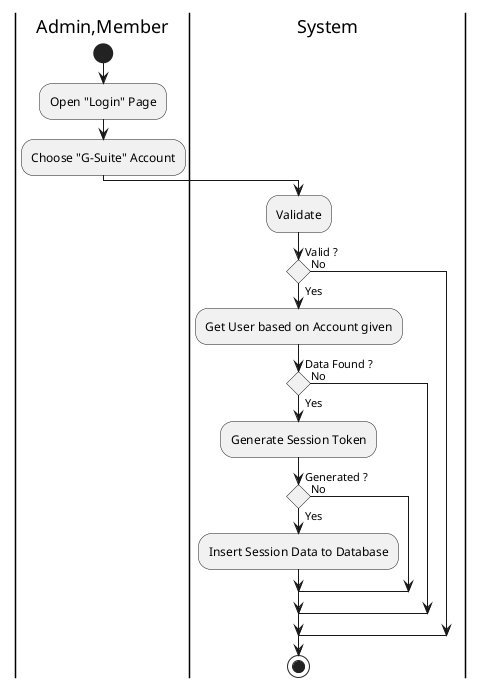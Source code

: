 @startuml Login

skinparam ConditionEndStyle hline
skinparam conditionStyle diamond
skinparam Monochrome true
skinparam Shadowing false

|Admin,Member|
start
:Open "Login" Page;
:Choose "G-Suite" Account;

|System|
:Validate;

if (Valid ?) then (Yes)
    :Get User based on Account given;

    if (Data Found ?) then (Yes)
        :Generate Session Token;
        if (Generated ?) then (Yes)
            :Insert Session Data to Database;
        else (No)
        endif
    else (No)
    endif
else (No)
endif
stop

@enduml